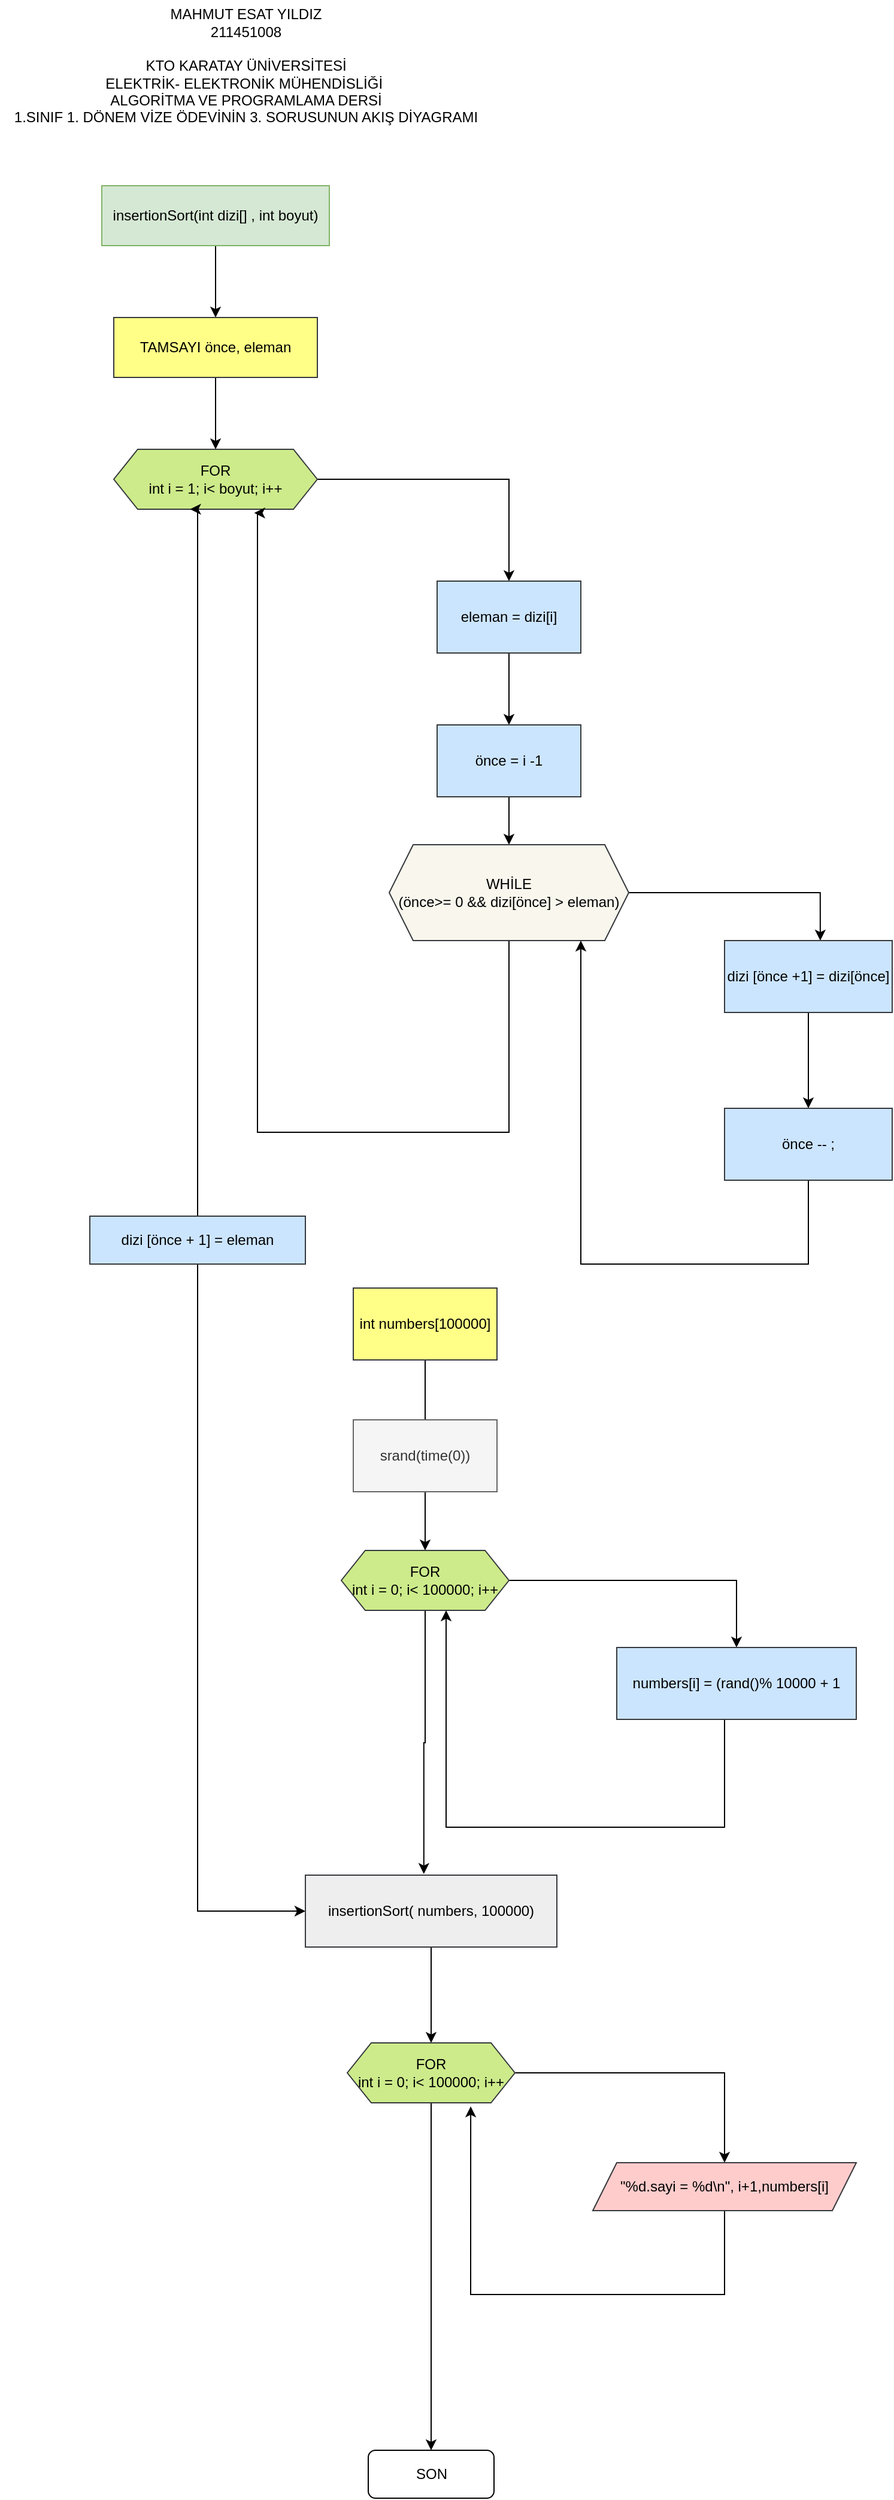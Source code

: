 <mxfile version="20.3.0" type="device"><diagram id="hHNjuZ7uq1BRklEBvkLE" name="Sayfa -1"><mxGraphModel dx="868" dy="1722" grid="1" gridSize="10" guides="1" tooltips="1" connect="1" arrows="1" fold="1" page="1" pageScale="1" pageWidth="827" pageHeight="1169" math="0" shadow="0"><root><mxCell id="0"/><mxCell id="1" parent="0"/><mxCell id="PpZJYYU8PFGqE_PRTl7o-11" style="edgeStyle=orthogonalEdgeStyle;rounded=0;orthogonalLoop=1;jettySize=auto;html=1;entryX=0.5;entryY=0;entryDx=0;entryDy=0;" parent="1" source="PpZJYYU8PFGqE_PRTl7o-1" target="PpZJYYU8PFGqE_PRTl7o-2" edge="1"><mxGeometry relative="1" as="geometry"/></mxCell><mxCell id="PpZJYYU8PFGqE_PRTl7o-1" value="insertionSort(int dizi[] , int boyut)" style="rounded=0;whiteSpace=wrap;html=1;fillColor=#d5e8d4;strokeColor=#82b366;" parent="1" vertex="1"><mxGeometry x="160" y="30" width="190" height="50" as="geometry"/></mxCell><mxCell id="PpZJYYU8PFGqE_PRTl7o-12" style="edgeStyle=orthogonalEdgeStyle;rounded=0;orthogonalLoop=1;jettySize=auto;html=1;entryX=0.5;entryY=0;entryDx=0;entryDy=0;" parent="1" source="PpZJYYU8PFGqE_PRTl7o-2" target="PpZJYYU8PFGqE_PRTl7o-4" edge="1"><mxGeometry relative="1" as="geometry"/></mxCell><mxCell id="PpZJYYU8PFGqE_PRTl7o-2" value="TAMSAYI önce, eleman" style="rounded=0;whiteSpace=wrap;html=1;fillColor=#ffff88;strokeColor=#36393d;" parent="1" vertex="1"><mxGeometry x="170" y="140" width="170" height="50" as="geometry"/></mxCell><mxCell id="PpZJYYU8PFGqE_PRTl7o-13" style="edgeStyle=orthogonalEdgeStyle;rounded=0;orthogonalLoop=1;jettySize=auto;html=1;entryX=0.5;entryY=0;entryDx=0;entryDy=0;" parent="1" source="PpZJYYU8PFGqE_PRTl7o-4" target="PpZJYYU8PFGqE_PRTl7o-5" edge="1"><mxGeometry relative="1" as="geometry"/></mxCell><mxCell id="PpZJYYU8PFGqE_PRTl7o-4" value="FOR&lt;br&gt;int i = 1; i&amp;lt; boyut; i++" style="shape=hexagon;perimeter=hexagonPerimeter2;whiteSpace=wrap;html=1;fixedSize=1;fillColor=#cdeb8b;strokeColor=#36393d;" parent="1" vertex="1"><mxGeometry x="170" y="250" width="170" height="50" as="geometry"/></mxCell><mxCell id="PpZJYYU8PFGqE_PRTl7o-14" style="edgeStyle=orthogonalEdgeStyle;rounded=0;orthogonalLoop=1;jettySize=auto;html=1;entryX=0.5;entryY=0;entryDx=0;entryDy=0;" parent="1" source="PpZJYYU8PFGqE_PRTl7o-5" target="PpZJYYU8PFGqE_PRTl7o-6" edge="1"><mxGeometry relative="1" as="geometry"/></mxCell><mxCell id="PpZJYYU8PFGqE_PRTl7o-5" value="eleman = dizi[i]" style="rounded=0;whiteSpace=wrap;html=1;fillColor=#cce5ff;strokeColor=#36393d;" parent="1" vertex="1"><mxGeometry x="440" y="360" width="120" height="60" as="geometry"/></mxCell><mxCell id="PpZJYYU8PFGqE_PRTl7o-15" style="edgeStyle=orthogonalEdgeStyle;rounded=0;orthogonalLoop=1;jettySize=auto;html=1;entryX=0.5;entryY=0;entryDx=0;entryDy=0;" parent="1" source="PpZJYYU8PFGqE_PRTl7o-6" target="PpZJYYU8PFGqE_PRTl7o-7" edge="1"><mxGeometry relative="1" as="geometry"/></mxCell><mxCell id="PpZJYYU8PFGqE_PRTl7o-6" value="önce = i -1" style="rounded=0;whiteSpace=wrap;html=1;fillColor=#cce5ff;strokeColor=#36393d;" parent="1" vertex="1"><mxGeometry x="440" y="480" width="120" height="60" as="geometry"/></mxCell><mxCell id="PpZJYYU8PFGqE_PRTl7o-17" style="edgeStyle=orthogonalEdgeStyle;rounded=0;orthogonalLoop=1;jettySize=auto;html=1;entryX=0.571;entryY=0;entryDx=0;entryDy=0;entryPerimeter=0;" parent="1" source="PpZJYYU8PFGqE_PRTl7o-7" target="PpZJYYU8PFGqE_PRTl7o-8" edge="1"><mxGeometry relative="1" as="geometry"><mxPoint x="760" y="650" as="targetPoint"/><Array as="points"><mxPoint x="760" y="620"/></Array></mxGeometry></mxCell><mxCell id="PpZJYYU8PFGqE_PRTl7o-20" style="edgeStyle=orthogonalEdgeStyle;rounded=0;orthogonalLoop=1;jettySize=auto;html=1;entryX=0.69;entryY=1.062;entryDx=0;entryDy=0;entryPerimeter=0;" parent="1" source="PpZJYYU8PFGqE_PRTl7o-7" target="PpZJYYU8PFGqE_PRTl7o-4" edge="1"><mxGeometry relative="1" as="geometry"><mxPoint x="290" y="650" as="targetPoint"/><Array as="points"><mxPoint x="500" y="820"/><mxPoint x="290" y="820"/><mxPoint x="290" y="303"/></Array></mxGeometry></mxCell><mxCell id="PpZJYYU8PFGqE_PRTl7o-7" value="WHİLE&lt;br&gt;(önce&amp;gt;= 0 &amp;amp;&amp;amp; dizi[önce] &amp;gt; eleman)" style="shape=hexagon;perimeter=hexagonPerimeter2;whiteSpace=wrap;html=1;fixedSize=1;fillColor=#f9f7ed;strokeColor=#36393d;" parent="1" vertex="1"><mxGeometry x="400" y="580" width="200" height="80" as="geometry"/></mxCell><mxCell id="PpZJYYU8PFGqE_PRTl7o-18" style="edgeStyle=orthogonalEdgeStyle;rounded=0;orthogonalLoop=1;jettySize=auto;html=1;entryX=0.5;entryY=0;entryDx=0;entryDy=0;" parent="1" source="PpZJYYU8PFGqE_PRTl7o-8" target="PpZJYYU8PFGqE_PRTl7o-9" edge="1"><mxGeometry relative="1" as="geometry"><mxPoint x="750" y="790" as="targetPoint"/></mxGeometry></mxCell><mxCell id="PpZJYYU8PFGqE_PRTl7o-8" value="dizi [önce +1] = dizi[önce]" style="rounded=0;whiteSpace=wrap;html=1;fillColor=#cce5ff;strokeColor=#36393d;" parent="1" vertex="1"><mxGeometry x="680" y="660" width="140" height="60" as="geometry"/></mxCell><mxCell id="PpZJYYU8PFGqE_PRTl7o-19" style="edgeStyle=orthogonalEdgeStyle;rounded=0;orthogonalLoop=1;jettySize=auto;html=1;entryX=0.8;entryY=1;entryDx=0;entryDy=0;entryPerimeter=0;" parent="1" source="PpZJYYU8PFGqE_PRTl7o-9" target="PpZJYYU8PFGqE_PRTl7o-7" edge="1"><mxGeometry relative="1" as="geometry"><mxPoint x="560" y="920" as="targetPoint"/><Array as="points"><mxPoint x="750" y="930"/><mxPoint x="560" y="930"/></Array></mxGeometry></mxCell><mxCell id="PpZJYYU8PFGqE_PRTl7o-9" value="önce -- ;" style="rounded=0;whiteSpace=wrap;html=1;fillColor=#cce5ff;strokeColor=#36393d;" parent="1" vertex="1"><mxGeometry x="680" y="800" width="140" height="60" as="geometry"/></mxCell><mxCell id="PpZJYYU8PFGqE_PRTl7o-21" style="edgeStyle=orthogonalEdgeStyle;rounded=0;orthogonalLoop=1;jettySize=auto;html=1;entryX=0.375;entryY=1;entryDx=0;entryDy=0;" parent="1" source="PpZJYYU8PFGqE_PRTl7o-10" target="PpZJYYU8PFGqE_PRTl7o-4" edge="1"><mxGeometry relative="1" as="geometry"><Array as="points"><mxPoint x="240" y="300"/></Array></mxGeometry></mxCell><mxCell id="PpZJYYU8PFGqE_PRTl7o-23" style="edgeStyle=orthogonalEdgeStyle;rounded=0;orthogonalLoop=1;jettySize=auto;html=1;entryX=0;entryY=0.5;entryDx=0;entryDy=0;" parent="1" source="PpZJYYU8PFGqE_PRTl7o-10" target="PpZJYYU8PFGqE_PRTl7o-27" edge="1"><mxGeometry relative="1" as="geometry"><mxPoint x="240" y="1472" as="targetPoint"/></mxGeometry></mxCell><mxCell id="PpZJYYU8PFGqE_PRTl7o-10" value="dizi [önce + 1] = eleman" style="rounded=0;whiteSpace=wrap;html=1;fillColor=#cce5ff;strokeColor=#36393d;" parent="1" vertex="1"><mxGeometry x="150" y="890" width="180" height="40" as="geometry"/></mxCell><mxCell id="PpZJYYU8PFGqE_PRTl7o-30" style="edgeStyle=orthogonalEdgeStyle;rounded=0;orthogonalLoop=1;jettySize=auto;html=1;entryX=0.5;entryY=0;entryDx=0;entryDy=0;" parent="1" source="PpZJYYU8PFGqE_PRTl7o-24" target="PpZJYYU8PFGqE_PRTl7o-25" edge="1"><mxGeometry relative="1" as="geometry"/></mxCell><mxCell id="PpZJYYU8PFGqE_PRTl7o-24" value="int numbers[100000]" style="rounded=0;whiteSpace=wrap;html=1;fillColor=#ffff88;strokeColor=#36393d;" parent="1" vertex="1"><mxGeometry x="370" y="950" width="120" height="60" as="geometry"/></mxCell><mxCell id="PpZJYYU8PFGqE_PRTl7o-31" style="edgeStyle=orthogonalEdgeStyle;rounded=0;orthogonalLoop=1;jettySize=auto;html=1;entryX=0.5;entryY=0;entryDx=0;entryDy=0;" parent="1" source="PpZJYYU8PFGqE_PRTl7o-25" target="PpZJYYU8PFGqE_PRTl7o-26" edge="1"><mxGeometry relative="1" as="geometry"/></mxCell><mxCell id="PpZJYYU8PFGqE_PRTl7o-32" style="edgeStyle=orthogonalEdgeStyle;rounded=0;orthogonalLoop=1;jettySize=auto;html=1;entryX=0.471;entryY=-0.017;entryDx=0;entryDy=0;entryPerimeter=0;" parent="1" source="PpZJYYU8PFGqE_PRTl7o-25" target="PpZJYYU8PFGqE_PRTl7o-27" edge="1"><mxGeometry relative="1" as="geometry"/></mxCell><mxCell id="PpZJYYU8PFGqE_PRTl7o-25" value="FOR&lt;br&gt;int i = 0; i&amp;lt; 100000; i++" style="shape=hexagon;perimeter=hexagonPerimeter2;whiteSpace=wrap;html=1;fixedSize=1;fillColor=#cdeb8b;strokeColor=#36393d;" parent="1" vertex="1"><mxGeometry x="360" y="1169" width="140" height="50" as="geometry"/></mxCell><mxCell id="PpZJYYU8PFGqE_PRTl7o-33" style="edgeStyle=orthogonalEdgeStyle;rounded=0;orthogonalLoop=1;jettySize=auto;html=1;entryX=0.625;entryY=1;entryDx=0;entryDy=0;" parent="1" source="PpZJYYU8PFGqE_PRTl7o-26" target="PpZJYYU8PFGqE_PRTl7o-25" edge="1"><mxGeometry relative="1" as="geometry"><mxPoint x="460" y="1390" as="targetPoint"/><Array as="points"><mxPoint x="680" y="1400"/><mxPoint x="448" y="1400"/></Array></mxGeometry></mxCell><mxCell id="PpZJYYU8PFGqE_PRTl7o-26" value="numbers[i] = (rand()% 10000 + 1" style="rounded=0;whiteSpace=wrap;html=1;fillColor=#cce5ff;strokeColor=#36393d;" parent="1" vertex="1"><mxGeometry x="590" y="1250" width="200" height="60" as="geometry"/></mxCell><mxCell id="PpZJYYU8PFGqE_PRTl7o-34" style="edgeStyle=orthogonalEdgeStyle;rounded=0;orthogonalLoop=1;jettySize=auto;html=1;entryX=0.5;entryY=0;entryDx=0;entryDy=0;" parent="1" source="PpZJYYU8PFGqE_PRTl7o-27" target="PpZJYYU8PFGqE_PRTl7o-28" edge="1"><mxGeometry relative="1" as="geometry"/></mxCell><mxCell id="PpZJYYU8PFGqE_PRTl7o-27" value="insertionSort( numbers, 100000)" style="rounded=0;whiteSpace=wrap;html=1;fillColor=#eeeeee;strokeColor=#36393d;" parent="1" vertex="1"><mxGeometry x="330" y="1440" width="210" height="60" as="geometry"/></mxCell><mxCell id="PpZJYYU8PFGqE_PRTl7o-35" style="edgeStyle=orthogonalEdgeStyle;rounded=0;orthogonalLoop=1;jettySize=auto;html=1;entryX=0.5;entryY=0;entryDx=0;entryDy=0;" parent="1" source="PpZJYYU8PFGqE_PRTl7o-28" target="PpZJYYU8PFGqE_PRTl7o-29" edge="1"><mxGeometry relative="1" as="geometry"/></mxCell><mxCell id="PpZJYYU8PFGqE_PRTl7o-37" style="edgeStyle=orthogonalEdgeStyle;rounded=0;orthogonalLoop=1;jettySize=auto;html=1;" parent="1" source="PpZJYYU8PFGqE_PRTl7o-28" edge="1"><mxGeometry relative="1" as="geometry"><mxPoint x="435" y="1920" as="targetPoint"/></mxGeometry></mxCell><mxCell id="PpZJYYU8PFGqE_PRTl7o-28" value="FOR&lt;br&gt;int i = 0; i&amp;lt; 100000; i++" style="shape=hexagon;perimeter=hexagonPerimeter2;whiteSpace=wrap;html=1;fixedSize=1;fillColor=#cdeb8b;strokeColor=#36393d;" parent="1" vertex="1"><mxGeometry x="365" y="1580" width="140" height="50" as="geometry"/></mxCell><mxCell id="PpZJYYU8PFGqE_PRTl7o-38" style="edgeStyle=orthogonalEdgeStyle;rounded=0;orthogonalLoop=1;jettySize=auto;html=1;entryX=0.736;entryY=1.06;entryDx=0;entryDy=0;entryPerimeter=0;" parent="1" source="PpZJYYU8PFGqE_PRTl7o-29" target="PpZJYYU8PFGqE_PRTl7o-28" edge="1"><mxGeometry relative="1" as="geometry"><mxPoint x="480" y="1760" as="targetPoint"/><Array as="points"><mxPoint x="680" y="1790"/><mxPoint x="468" y="1790"/></Array></mxGeometry></mxCell><mxCell id="PpZJYYU8PFGqE_PRTl7o-29" value="&quot;%d.sayi = %d\n&quot;, i+1,numbers[i]" style="shape=parallelogram;perimeter=parallelogramPerimeter;whiteSpace=wrap;html=1;fixedSize=1;fillColor=#ffcccc;strokeColor=#36393d;" parent="1" vertex="1"><mxGeometry x="570" y="1680" width="220" height="40" as="geometry"/></mxCell><mxCell id="PpZJYYU8PFGqE_PRTl7o-39" value="SON" style="rounded=1;whiteSpace=wrap;html=1;" parent="1" vertex="1"><mxGeometry x="382.5" y="1920" width="105" height="40" as="geometry"/></mxCell><mxCell id="PpZJYYU8PFGqE_PRTl7o-42" value="MAHMUT ESAT YILDIZ&lt;br&gt;211451008&lt;br&gt;&lt;br&gt;KTO KARATAY ÜNİVERSİTESİ&lt;br&gt;ELEKTRİK- ELEKTRONİK MÜHENDİSLİĞİ&amp;nbsp;&lt;br&gt;ALGORİTMA VE PROGRAMLAMA DERSİ&lt;br&gt;1.SINIF 1. DÖNEM VİZE ÖDEVİNİN 3. SORUSUNUN AKIŞ DİYAGRAMI" style="text;html=1;resizable=0;autosize=1;align=center;verticalAlign=middle;points=[];fillColor=none;strokeColor=none;rounded=0;" parent="1" vertex="1"><mxGeometry x="75" y="-125" width="410" height="110" as="geometry"/></mxCell><mxCell id="3IZJQ6l2C9xBHt6mOq9F-1" value="srand(time(0))" style="rounded=0;whiteSpace=wrap;html=1;fillColor=#f5f5f5;fontColor=#333333;strokeColor=#666666;" parent="1" vertex="1"><mxGeometry x="370" y="1060" width="120" height="60" as="geometry"/></mxCell></root></mxGraphModel></diagram></mxfile>
